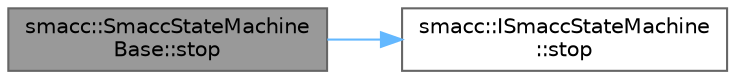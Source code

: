 digraph "smacc::SmaccStateMachineBase::stop"
{
 // LATEX_PDF_SIZE
  bgcolor="transparent";
  edge [fontname=Helvetica,fontsize=10,labelfontname=Helvetica,labelfontsize=10];
  node [fontname=Helvetica,fontsize=10,shape=box,height=0.2,width=0.4];
  rankdir="LR";
  Node1 [label="smacc::SmaccStateMachine\lBase::stop",height=0.2,width=0.4,color="gray40", fillcolor="grey60", style="filled", fontcolor="black",tooltip=" "];
  Node1 -> Node2 [color="steelblue1",style="solid"];
  Node2 [label="smacc::ISmaccStateMachine\l::stop",height=0.2,width=0.4,color="grey40", fillcolor="white", style="filled",URL="$classsmacc_1_1ISmaccStateMachine.html#adcb1b55e014f982a713a863ffb0261d3",tooltip=" "];
}
